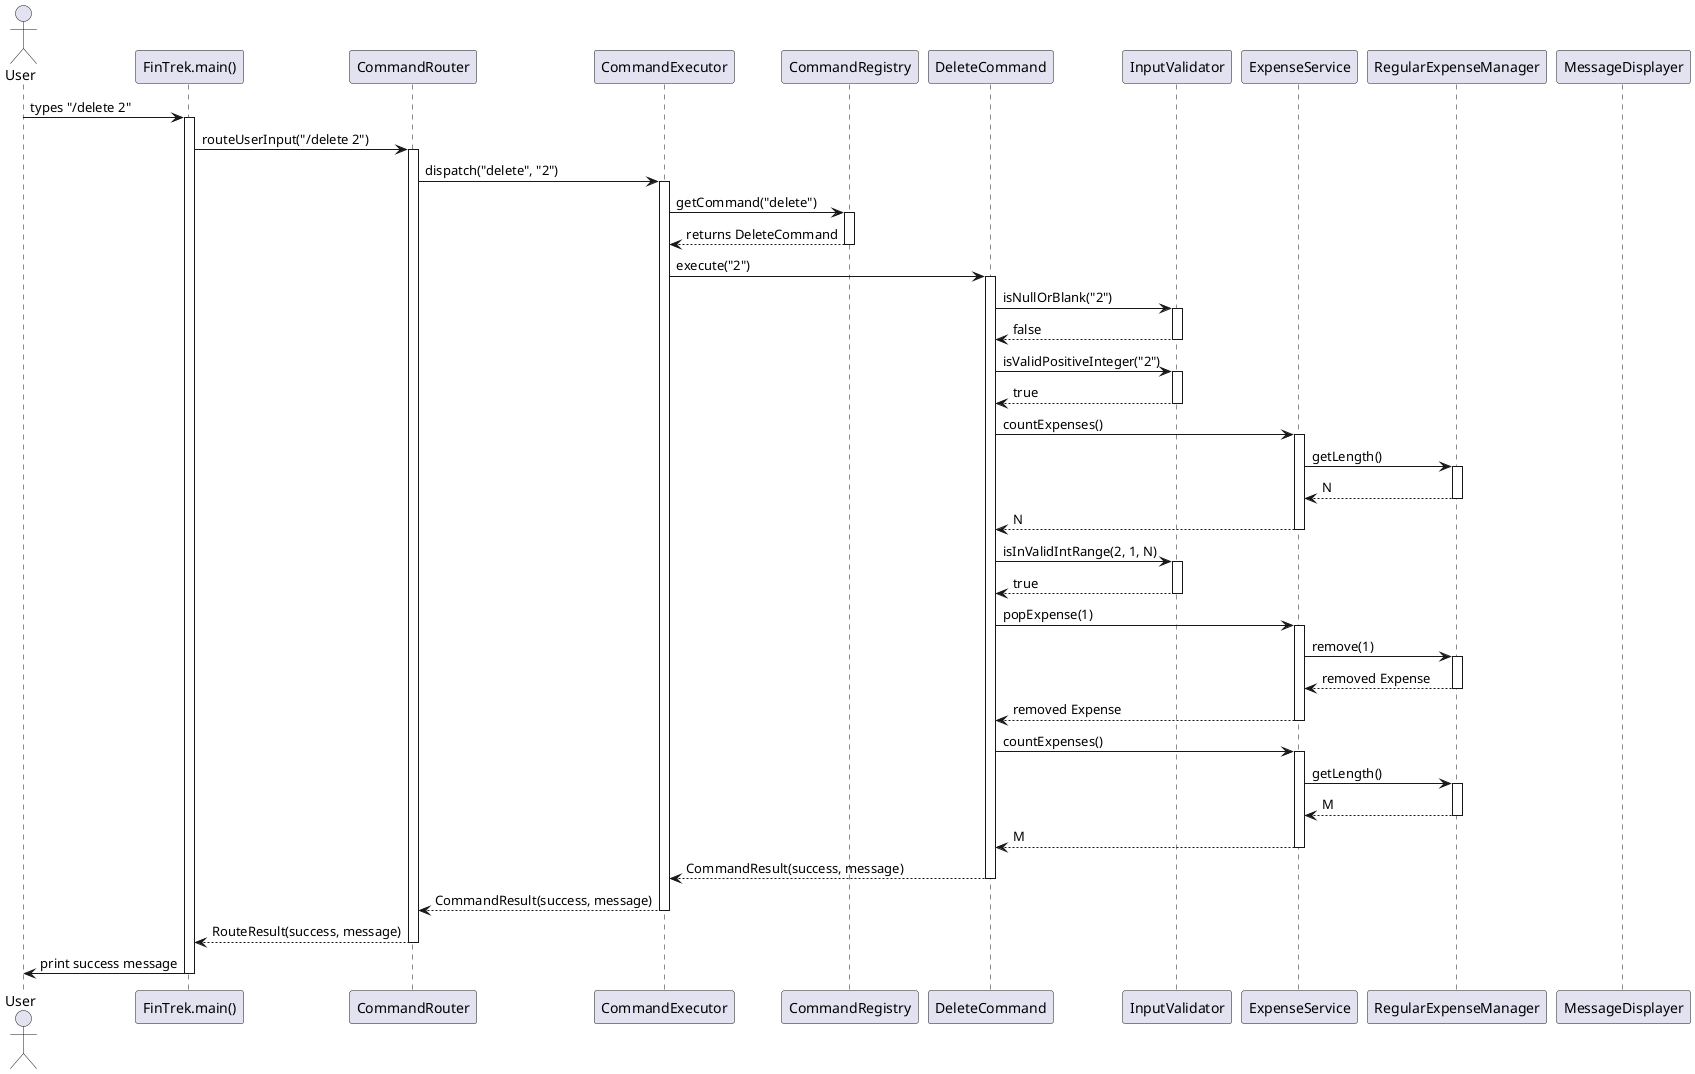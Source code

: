 @startuml delete.puml
actor User
participant "FinTrek.main()" as FinTrek
participant "CommandRouter" as Router
participant "CommandExecutor" as Executor
participant "CommandRegistry" as Registry
participant "DeleteCommand" as DeleteCmd
participant "InputValidator" as Validator
participant "ExpenseService" as ExpenseSvc
participant "RegularExpenseManager" as RegExpMgr
participant "MessageDisplayer" as MsgDis

User -> FinTrek : types "/delete 2"
activate FinTrek

FinTrek -> Router : routeUserInput("/delete 2")
activate Router

Router -> Executor : dispatch("delete", "2")
activate Executor

Executor -> Registry : getCommand("delete")
activate Registry
Registry --> Executor : returns DeleteCommand
deactivate Registry

Executor -> DeleteCmd : execute("2")
activate DeleteCmd

DeleteCmd -> Validator : isNullOrBlank("2")
activate Validator
Validator --> DeleteCmd : false
deactivate Validator

DeleteCmd -> Validator : isValidPositiveInteger("2")
activate Validator
Validator --> DeleteCmd : true
deactivate Validator

DeleteCmd -> ExpenseSvc : countExpenses()
activate ExpenseSvc
ExpenseSvc -> RegExpMgr : getLength()
activate RegExpMgr
RegExpMgr --> ExpenseSvc : N
deactivate RegExpMgr
ExpenseSvc --> DeleteCmd : N
deactivate ExpenseSvc

DeleteCmd -> Validator : isInValidIntRange(2, 1, N)
activate Validator
Validator --> DeleteCmd : true
deactivate Validator

DeleteCmd -> ExpenseSvc : popExpense(1)
activate ExpenseSvc
ExpenseSvc -> RegExpMgr : remove(1)
activate RegExpMgr
RegExpMgr --> ExpenseSvc : removed Expense
deactivate RegExpMgr
ExpenseSvc --> DeleteCmd : removed Expense
deactivate ExpenseSvc

DeleteCmd -> ExpenseSvc : countExpenses()
activate ExpenseSvc
ExpenseSvc -> RegExpMgr : getLength()
activate RegExpMgr
RegExpMgr --> ExpenseSvc : M
deactivate RegExpMgr
ExpenseSvc --> DeleteCmd : M
deactivate ExpenseSvc

DeleteCmd --> Executor : CommandResult(success, message)
deactivate DeleteCmd

Executor --> Router : CommandResult(success, message)
deactivate Executor

Router --> FinTrek : RouteResult(success, message)
deactivate Router

FinTrek -> User : print success message
deactivate FinTrek
@enduml
